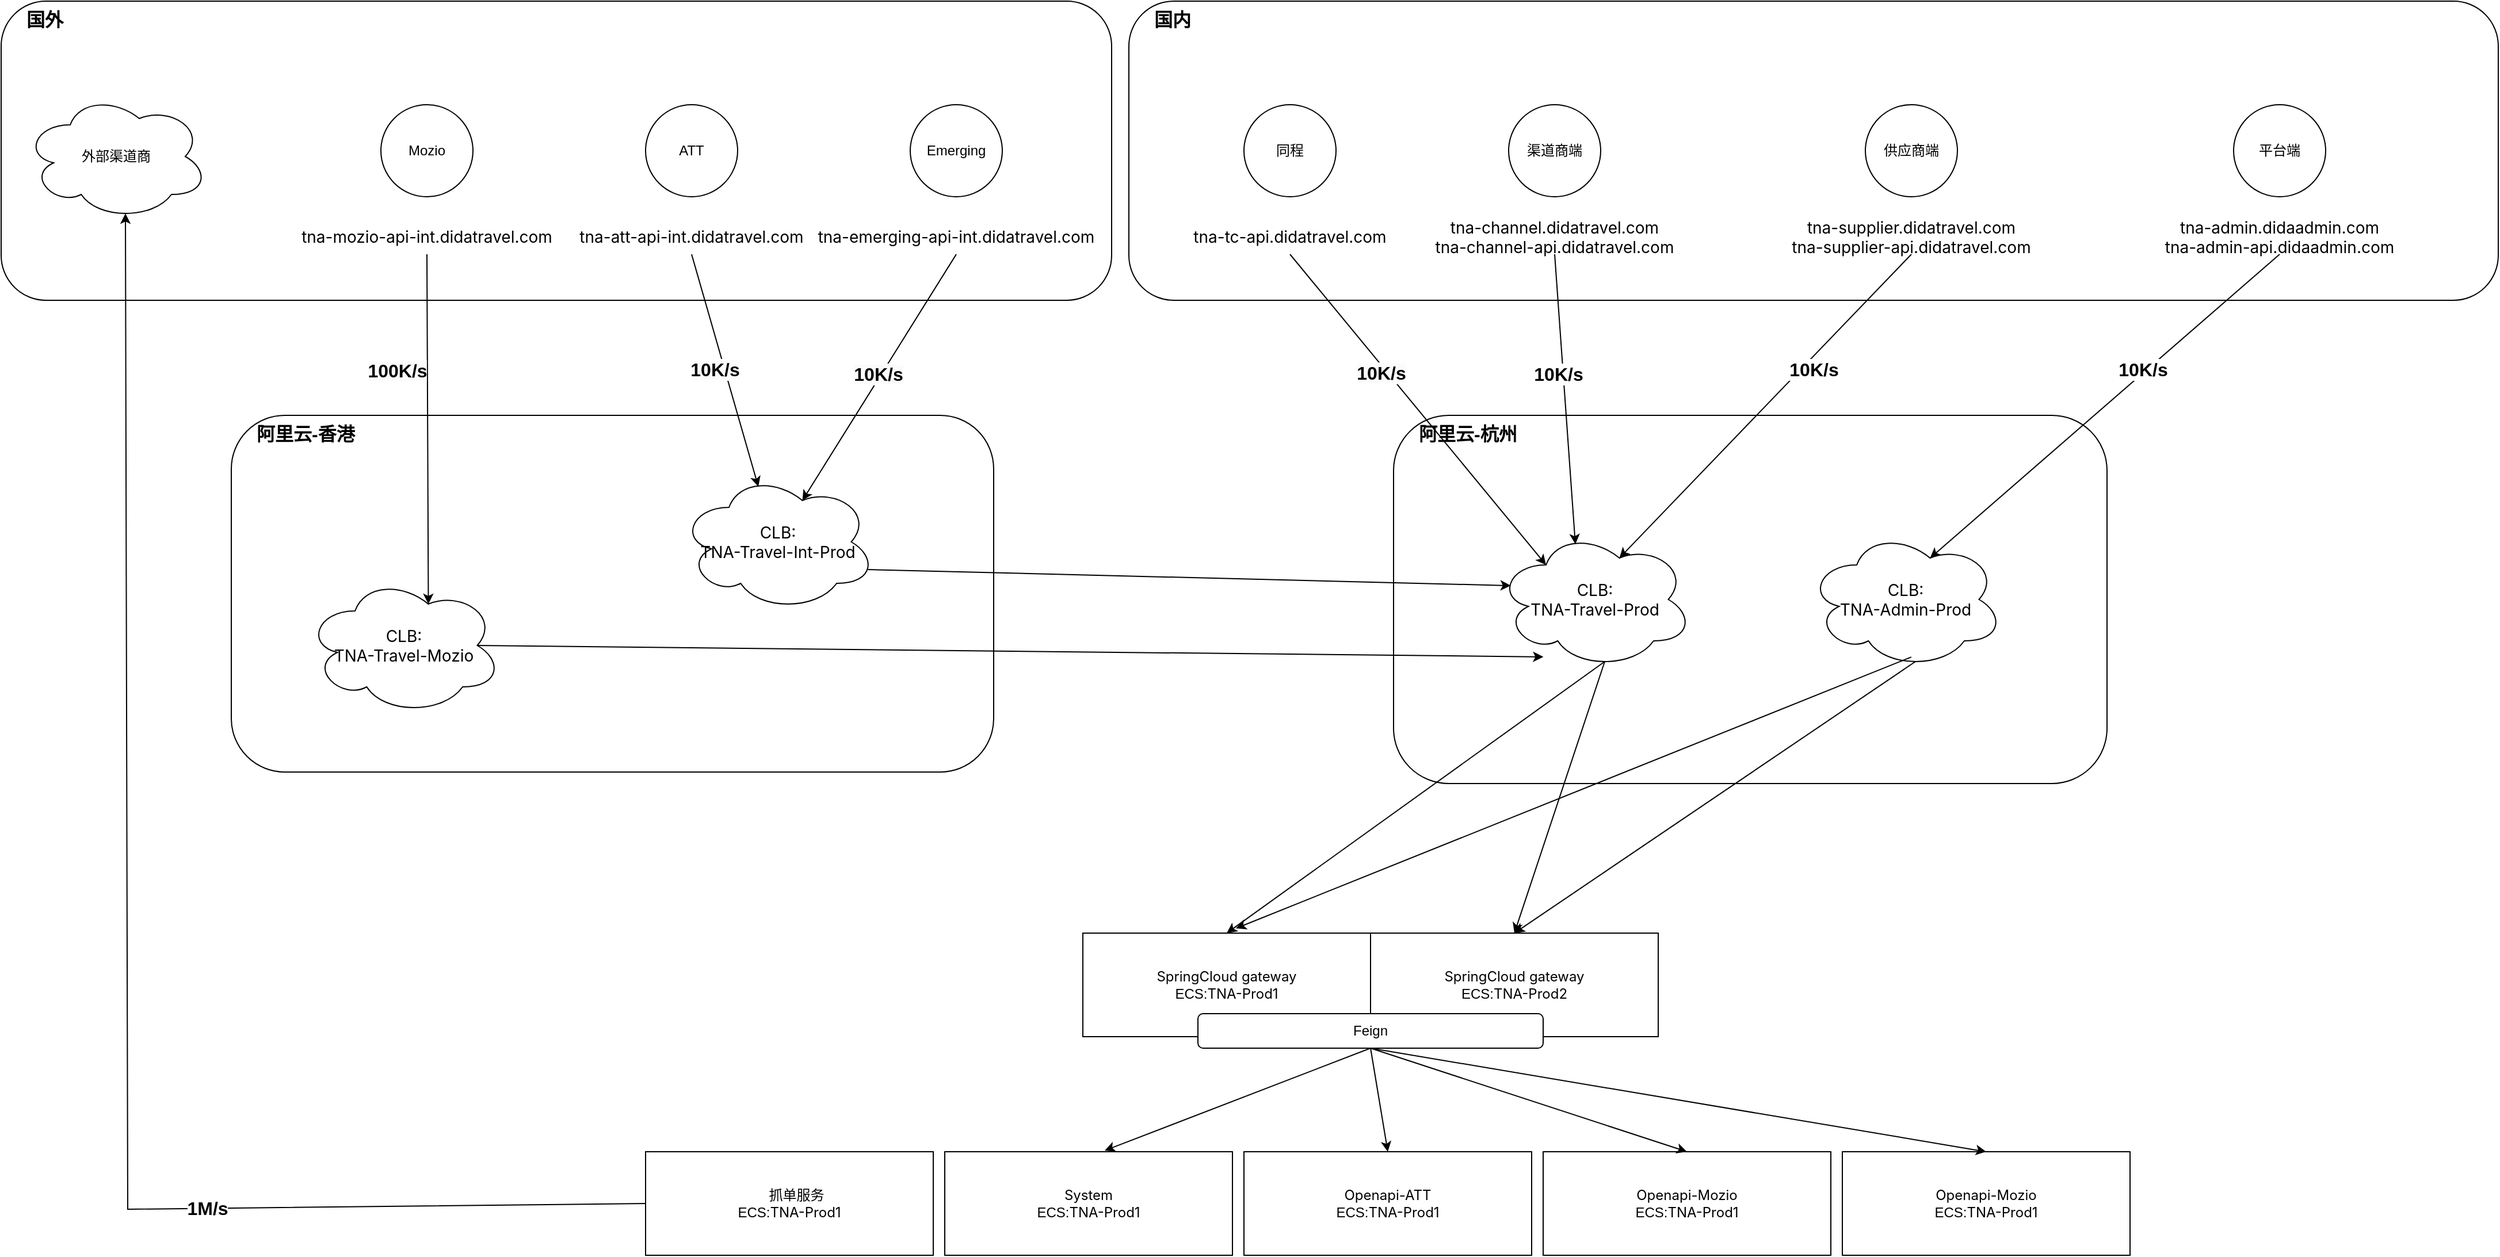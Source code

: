 <mxfile version="24.6.5" type="github">
  <diagram name="第 1 页" id="rxvdr3NrPpfpOXbg-tKn">
    <mxGraphModel dx="3267" dy="2470" grid="1" gridSize="10" guides="1" tooltips="1" connect="1" arrows="1" fold="1" page="1" pageScale="1" pageWidth="827" pageHeight="1169" math="0" shadow="0">
      <root>
        <mxCell id="0" />
        <mxCell id="1" parent="0" />
        <mxCell id="iEriNYR4oLIDM0LdQvEy-3" value="&lt;font style=&quot;font-size: 16px;&quot;&gt;&lt;b&gt;阿里云-杭州&lt;/b&gt;&lt;/font&gt;" style="rounded=1;whiteSpace=wrap;html=1;align=left;verticalAlign=top;spacingLeft=20;" parent="1" vertex="1">
          <mxGeometry x="590" y="310" width="620" height="320" as="geometry" />
        </mxCell>
        <mxCell id="iEriNYR4oLIDM0LdQvEy-2" value="&lt;font style=&quot;font-size: 16px;&quot;&gt;&lt;b&gt;阿里云-香港&lt;/b&gt;&lt;/font&gt;" style="rounded=1;whiteSpace=wrap;html=1;align=left;verticalAlign=top;spacingLeft=20;" parent="1" vertex="1">
          <mxGeometry x="-420" y="310" width="662.5" height="310" as="geometry" />
        </mxCell>
        <mxCell id="40FOMWwHZyk7qzxp3KXJ-44" value="&lt;font style=&quot;font-size: 16px;&quot;&gt;&lt;b&gt;国外&lt;/b&gt;&lt;/font&gt;" style="rounded=1;whiteSpace=wrap;html=1;align=left;verticalAlign=top;spacingLeft=20;" parent="1" vertex="1">
          <mxGeometry x="-620" y="-50" width="965" height="260" as="geometry" />
        </mxCell>
        <mxCell id="40FOMWwHZyk7qzxp3KXJ-43" value="&lt;font style=&quot;font-size: 16px;&quot;&gt;&lt;b&gt;国内&lt;/b&gt;&lt;/font&gt;" style="rounded=1;whiteSpace=wrap;html=1;align=left;verticalAlign=top;spacingLeft=20;" parent="1" vertex="1">
          <mxGeometry x="360" y="-50" width="1190" height="260" as="geometry" />
        </mxCell>
        <mxCell id="40FOMWwHZyk7qzxp3KXJ-3" value="Mozio" style="ellipse;whiteSpace=wrap;html=1;aspect=fixed;" parent="1" vertex="1">
          <mxGeometry x="-290" y="40" width="80" height="80" as="geometry" />
        </mxCell>
        <mxCell id="40FOMWwHZyk7qzxp3KXJ-4" value="ATT" style="ellipse;whiteSpace=wrap;html=1;aspect=fixed;" parent="1" vertex="1">
          <mxGeometry x="-60" y="40" width="80" height="80" as="geometry" />
        </mxCell>
        <mxCell id="40FOMWwHZyk7qzxp3KXJ-5" value="Emerging" style="ellipse;whiteSpace=wrap;html=1;aspect=fixed;" parent="1" vertex="1">
          <mxGeometry x="170" y="40" width="80" height="80" as="geometry" />
        </mxCell>
        <mxCell id="40FOMWwHZyk7qzxp3KXJ-6" value="同程" style="ellipse;whiteSpace=wrap;html=1;aspect=fixed;" parent="1" vertex="1">
          <mxGeometry x="460" y="40" width="80" height="80" as="geometry" />
        </mxCell>
        <mxCell id="40FOMWwHZyk7qzxp3KXJ-7" value="渠道商端" style="ellipse;whiteSpace=wrap;html=1;aspect=fixed;" parent="1" vertex="1">
          <mxGeometry x="690" y="40" width="80" height="80" as="geometry" />
        </mxCell>
        <mxCell id="40FOMWwHZyk7qzxp3KXJ-8" value="供应商端" style="ellipse;whiteSpace=wrap;html=1;aspect=fixed;" parent="1" vertex="1">
          <mxGeometry x="1000" y="40" width="80" height="80" as="geometry" />
        </mxCell>
        <mxCell id="40FOMWwHZyk7qzxp3KXJ-9" value="平台端" style="ellipse;whiteSpace=wrap;html=1;aspect=fixed;" parent="1" vertex="1">
          <mxGeometry x="1320" y="40" width="80" height="80" as="geometry" />
        </mxCell>
        <mxCell id="40FOMWwHZyk7qzxp3KXJ-12" value="&lt;div style=&quot;font-size: 14px;&quot;&gt;&lt;div data-zone-id=&quot;0&quot; data-line-index=&quot;0&quot; data-line=&quot;true&quot; style=&quot;white-space: pre;&quot;&gt;&lt;span style=&quot;font-family: MonospacedNumber, LarkHackSafariFont, LarkEmojiFont, LarkChineseQuote, -apple-system, BlinkMacSystemFont, &amp;quot;Helvetica Neue&amp;quot;, Tahoma, &amp;quot;PingFang SC&amp;quot;, &amp;quot;Microsoft Yahei&amp;quot;, Arial, &amp;quot;Hiragino Sans GB&amp;quot;, sans-serif, &amp;quot;Apple Color Emoji&amp;quot;, &amp;quot;Segoe UI Emoji&amp;quot;, &amp;quot;Segoe UI Symbol&amp;quot;, &amp;quot;Noto Color Emoji&amp;quot;;&quot;&gt;tna-channel.&lt;/span&gt;&lt;span style=&quot;font-family: MonospacedNumber, LarkHackSafariFont, LarkEmojiFont, LarkChineseQuote, -apple-system, BlinkMacSystemFont, &amp;quot;Helvetica Neue&amp;quot;, Tahoma, &amp;quot;PingFang SC&amp;quot;, &amp;quot;Microsoft Yahei&amp;quot;, Arial, &amp;quot;Hiragino Sans GB&amp;quot;, sans-serif, &amp;quot;Apple Color Emoji&amp;quot;, &amp;quot;Segoe UI Emoji&amp;quot;, &amp;quot;Segoe UI Symbol&amp;quot;, &amp;quot;Noto Color Emoji&amp;quot;;&quot;&gt;didatravel.com&lt;/span&gt;&lt;/div&gt;&lt;div data-zone-id=&quot;0&quot; data-line-index=&quot;0&quot; data-line=&quot;true&quot; style=&quot;white-space: pre;&quot;&gt;&lt;div&gt;&lt;div data-line=&quot;true&quot; data-line-index=&quot;0&quot; data-zone-id=&quot;0&quot;&gt;&lt;span style=&quot;font-family: MonospacedNumber, LarkHackSafariFont, LarkEmojiFont, LarkChineseQuote, -apple-system, BlinkMacSystemFont, &amp;quot;Helvetica Neue&amp;quot;, Tahoma, &amp;quot;PingFang SC&amp;quot;, &amp;quot;Microsoft Yahei&amp;quot;, Arial, &amp;quot;Hiragino Sans GB&amp;quot;, sans-serif, &amp;quot;Apple Color Emoji&amp;quot;, &amp;quot;Segoe UI Emoji&amp;quot;, &amp;quot;Segoe UI Symbol&amp;quot;, &amp;quot;Noto Color Emoji&amp;quot;;&quot;&gt;tna-channel-api&lt;/span&gt;&lt;span style=&quot;background-color: initial; font-family: MonospacedNumber, LarkHackSafariFont, LarkEmojiFont, LarkChineseQuote, -apple-system, BlinkMacSystemFont, &amp;quot;Helvetica Neue&amp;quot;, Tahoma, &amp;quot;PingFang SC&amp;quot;, &amp;quot;Microsoft Yahei&amp;quot;, Arial, &amp;quot;Hiragino Sans GB&amp;quot;, sans-serif, &amp;quot;Apple Color Emoji&amp;quot;, &amp;quot;Segoe UI Emoji&amp;quot;, &amp;quot;Segoe UI Symbol&amp;quot;, &amp;quot;Noto Color Emoji&amp;quot;;&quot;&gt;.&lt;/span&gt;&lt;span style=&quot;background-color: initial; font-family: MonospacedNumber, LarkHackSafariFont, LarkEmojiFont, LarkChineseQuote, -apple-system, BlinkMacSystemFont, &amp;quot;Helvetica Neue&amp;quot;, Tahoma, &amp;quot;PingFang SC&amp;quot;, &amp;quot;Microsoft Yahei&amp;quot;, Arial, &amp;quot;Hiragino Sans GB&amp;quot;, sans-serif, &amp;quot;Apple Color Emoji&amp;quot;, &amp;quot;Segoe UI Emoji&amp;quot;, &amp;quot;Segoe UI Symbol&amp;quot;, &amp;quot;Noto Color Emoji&amp;quot;;&quot;&gt;didatravel.com&lt;/span&gt;&lt;/div&gt;&lt;/div&gt;&lt;/div&gt;&lt;/div&gt;" style="text;html=1;align=center;verticalAlign=middle;whiteSpace=wrap;rounded=0;" parent="1" vertex="1">
          <mxGeometry x="625" y="140" width="210" height="30" as="geometry" />
        </mxCell>
        <mxCell id="40FOMWwHZyk7qzxp3KXJ-14" value="&lt;div style=&quot;font-size: 14px;&quot;&gt;&lt;div data-zone-id=&quot;0&quot; data-line-index=&quot;0&quot; data-line=&quot;true&quot; style=&quot;white-space: pre;&quot;&gt;&lt;span style=&quot;font-family: MonospacedNumber, LarkHackSafariFont, LarkEmojiFont, LarkChineseQuote, -apple-system, BlinkMacSystemFont, &amp;quot;Helvetica Neue&amp;quot;, Tahoma, &amp;quot;PingFang SC&amp;quot;, &amp;quot;Microsoft Yahei&amp;quot;, Arial, &amp;quot;Hiragino Sans GB&amp;quot;, sans-serif, &amp;quot;Apple Color Emoji&amp;quot;, &amp;quot;Segoe UI Emoji&amp;quot;, &amp;quot;Segoe UI Symbol&amp;quot;, &amp;quot;Noto Color Emoji&amp;quot;; background-color: initial;&quot;&gt;tna-supplier&lt;/span&gt;&lt;span style=&quot;font-family: MonospacedNumber, LarkHackSafariFont, LarkEmojiFont, LarkChineseQuote, -apple-system, BlinkMacSystemFont, &amp;quot;Helvetica Neue&amp;quot;, Tahoma, &amp;quot;PingFang SC&amp;quot;, &amp;quot;Microsoft Yahei&amp;quot;, Arial, &amp;quot;Hiragino Sans GB&amp;quot;, sans-serif, &amp;quot;Apple Color Emoji&amp;quot;, &amp;quot;Segoe UI Emoji&amp;quot;, &amp;quot;Segoe UI Symbol&amp;quot;, &amp;quot;Noto Color Emoji&amp;quot;;&quot;&gt;.&lt;/span&gt;&lt;span style=&quot;font-family: MonospacedNumber, LarkHackSafariFont, LarkEmojiFont, LarkChineseQuote, -apple-system, BlinkMacSystemFont, &amp;quot;Helvetica Neue&amp;quot;, Tahoma, &amp;quot;PingFang SC&amp;quot;, &amp;quot;Microsoft Yahei&amp;quot;, Arial, &amp;quot;Hiragino Sans GB&amp;quot;, sans-serif, &amp;quot;Apple Color Emoji&amp;quot;, &amp;quot;Segoe UI Emoji&amp;quot;, &amp;quot;Segoe UI Symbol&amp;quot;, &amp;quot;Noto Color Emoji&amp;quot;;&quot;&gt;didatravel.com&lt;/span&gt;&lt;/div&gt;&lt;div data-zone-id=&quot;0&quot; data-line-index=&quot;0&quot; data-line=&quot;true&quot; style=&quot;white-space: pre;&quot;&gt;&lt;div data-line=&quot;true&quot; data-line-index=&quot;0&quot; data-zone-id=&quot;0&quot;&gt;&lt;span style=&quot;font-family: MonospacedNumber, LarkHackSafariFont, LarkEmojiFont, LarkChineseQuote, -apple-system, BlinkMacSystemFont, &amp;quot;Helvetica Neue&amp;quot;, Tahoma, &amp;quot;PingFang SC&amp;quot;, &amp;quot;Microsoft Yahei&amp;quot;, Arial, &amp;quot;Hiragino Sans GB&amp;quot;, sans-serif, &amp;quot;Apple Color Emoji&amp;quot;, &amp;quot;Segoe UI Emoji&amp;quot;, &amp;quot;Segoe UI Symbol&amp;quot;, &amp;quot;Noto Color Emoji&amp;quot;; background-color: initial;&quot;&gt;tna-supplier&lt;/span&gt;&lt;span style=&quot;font-family: MonospacedNumber, LarkHackSafariFont, LarkEmojiFont, LarkChineseQuote, -apple-system, BlinkMacSystemFont, &amp;quot;Helvetica Neue&amp;quot;, Tahoma, &amp;quot;PingFang SC&amp;quot;, &amp;quot;Microsoft Yahei&amp;quot;, Arial, &amp;quot;Hiragino Sans GB&amp;quot;, sans-serif, &amp;quot;Apple Color Emoji&amp;quot;, &amp;quot;Segoe UI Emoji&amp;quot;, &amp;quot;Segoe UI Symbol&amp;quot;, &amp;quot;Noto Color Emoji&amp;quot;;&quot;&gt;-api&lt;/span&gt;&lt;span style=&quot;background-color: initial; font-family: MonospacedNumber, LarkHackSafariFont, LarkEmojiFont, LarkChineseQuote, -apple-system, BlinkMacSystemFont, &amp;quot;Helvetica Neue&amp;quot;, Tahoma, &amp;quot;PingFang SC&amp;quot;, &amp;quot;Microsoft Yahei&amp;quot;, Arial, &amp;quot;Hiragino Sans GB&amp;quot;, sans-serif, &amp;quot;Apple Color Emoji&amp;quot;, &amp;quot;Segoe UI Emoji&amp;quot;, &amp;quot;Segoe UI Symbol&amp;quot;, &amp;quot;Noto Color Emoji&amp;quot;;&quot;&gt;.&lt;/span&gt;&lt;span style=&quot;background-color: initial; font-family: MonospacedNumber, LarkHackSafariFont, LarkEmojiFont, LarkChineseQuote, -apple-system, BlinkMacSystemFont, &amp;quot;Helvetica Neue&amp;quot;, Tahoma, &amp;quot;PingFang SC&amp;quot;, &amp;quot;Microsoft Yahei&amp;quot;, Arial, &amp;quot;Hiragino Sans GB&amp;quot;, sans-serif, &amp;quot;Apple Color Emoji&amp;quot;, &amp;quot;Segoe UI Emoji&amp;quot;, &amp;quot;Segoe UI Symbol&amp;quot;, &amp;quot;Noto Color Emoji&amp;quot;;&quot;&gt;didatravel.com&lt;/span&gt;&lt;/div&gt;&lt;/div&gt;&lt;/div&gt;" style="text;html=1;align=center;verticalAlign=middle;whiteSpace=wrap;rounded=0;" parent="1" vertex="1">
          <mxGeometry x="935" y="140" width="210" height="30" as="geometry" />
        </mxCell>
        <mxCell id="40FOMWwHZyk7qzxp3KXJ-15" value="&lt;div style=&quot;font-size: 14px;&quot;&gt;&lt;div style=&quot;white-space: pre;&quot; data-line=&quot;true&quot; data-line-index=&quot;0&quot; data-zone-id=&quot;0&quot;&gt;&lt;span style=&quot;font-family: MonospacedNumber, LarkHackSafariFont, LarkEmojiFont, LarkChineseQuote, -apple-system, BlinkMacSystemFont, &amp;quot;Helvetica Neue&amp;quot;, Tahoma, &amp;quot;PingFang SC&amp;quot;, &amp;quot;Microsoft Yahei&amp;quot;, Arial, &amp;quot;Hiragino Sans GB&amp;quot;, sans-serif, &amp;quot;Apple Color Emoji&amp;quot;, &amp;quot;Segoe UI Emoji&amp;quot;, &amp;quot;Segoe UI Symbol&amp;quot;, &amp;quot;Noto Color Emoji&amp;quot;; background-color: initial;&quot;&gt;tna-admin&lt;/span&gt;&lt;span style=&quot;font-family: MonospacedNumber, LarkHackSafariFont, LarkEmojiFont, LarkChineseQuote, -apple-system, BlinkMacSystemFont, &amp;quot;Helvetica Neue&amp;quot;, Tahoma, &amp;quot;PingFang SC&amp;quot;, &amp;quot;Microsoft Yahei&amp;quot;, Arial, &amp;quot;Hiragino Sans GB&amp;quot;, sans-serif, &amp;quot;Apple Color Emoji&amp;quot;, &amp;quot;Segoe UI Emoji&amp;quot;, &amp;quot;Segoe UI Symbol&amp;quot;, &amp;quot;Noto Color Emoji&amp;quot;;&quot;&gt;.&lt;/span&gt;&lt;span style=&quot;font-family: MonospacedNumber, LarkHackSafariFont, LarkEmojiFont, LarkChineseQuote, -apple-system, BlinkMacSystemFont, &amp;quot;Helvetica Neue&amp;quot;, Tahoma, &amp;quot;PingFang SC&amp;quot;, &amp;quot;Microsoft Yahei&amp;quot;, Arial, &amp;quot;Hiragino Sans GB&amp;quot;, sans-serif, &amp;quot;Apple Color Emoji&amp;quot;, &amp;quot;Segoe UI Emoji&amp;quot;, &amp;quot;Segoe UI Symbol&amp;quot;, &amp;quot;Noto Color Emoji&amp;quot;;&quot;&gt;didaadmin.com&lt;/span&gt;&lt;/div&gt;&lt;div style=&quot;white-space: pre;&quot; data-line=&quot;true&quot; data-line-index=&quot;0&quot; data-zone-id=&quot;0&quot;&gt;&lt;div data-line=&quot;true&quot; data-line-index=&quot;0&quot; data-zone-id=&quot;0&quot;&gt;&lt;span style=&quot;font-family: MonospacedNumber, LarkHackSafariFont, LarkEmojiFont, LarkChineseQuote, -apple-system, BlinkMacSystemFont, &amp;quot;Helvetica Neue&amp;quot;, Tahoma, &amp;quot;PingFang SC&amp;quot;, &amp;quot;Microsoft Yahei&amp;quot;, Arial, &amp;quot;Hiragino Sans GB&amp;quot;, sans-serif, &amp;quot;Apple Color Emoji&amp;quot;, &amp;quot;Segoe UI Emoji&amp;quot;, &amp;quot;Segoe UI Symbol&amp;quot;, &amp;quot;Noto Color Emoji&amp;quot;; background-color: initial;&quot;&gt;tna-admin-api&lt;/span&gt;&lt;span style=&quot;font-family: MonospacedNumber, LarkHackSafariFont, LarkEmojiFont, LarkChineseQuote, -apple-system, BlinkMacSystemFont, &amp;quot;Helvetica Neue&amp;quot;, Tahoma, &amp;quot;PingFang SC&amp;quot;, &amp;quot;Microsoft Yahei&amp;quot;, Arial, &amp;quot;Hiragino Sans GB&amp;quot;, sans-serif, &amp;quot;Apple Color Emoji&amp;quot;, &amp;quot;Segoe UI Emoji&amp;quot;, &amp;quot;Segoe UI Symbol&amp;quot;, &amp;quot;Noto Color Emoji&amp;quot;;&quot;&gt;.&lt;/span&gt;&lt;span style=&quot;font-family: MonospacedNumber, LarkHackSafariFont, LarkEmojiFont, LarkChineseQuote, -apple-system, BlinkMacSystemFont, &amp;quot;Helvetica Neue&amp;quot;, Tahoma, &amp;quot;PingFang SC&amp;quot;, &amp;quot;Microsoft Yahei&amp;quot;, Arial, &amp;quot;Hiragino Sans GB&amp;quot;, sans-serif, &amp;quot;Apple Color Emoji&amp;quot;, &amp;quot;Segoe UI Emoji&amp;quot;, &amp;quot;Segoe UI Symbol&amp;quot;, &amp;quot;Noto Color Emoji&amp;quot;;&quot;&gt;didaadmin.com&lt;/span&gt;&lt;/div&gt;&lt;/div&gt;&lt;/div&gt;" style="text;html=1;align=center;verticalAlign=middle;whiteSpace=wrap;rounded=0;" parent="1" vertex="1">
          <mxGeometry x="1255" y="140" width="210" height="30" as="geometry" />
        </mxCell>
        <mxCell id="40FOMWwHZyk7qzxp3KXJ-16" value="&lt;div style=&quot;font-size: 14px;&quot;&gt;&lt;div data-zone-id=&quot;0&quot; data-line-index=&quot;0&quot; data-line=&quot;true&quot; style=&quot;white-space: pre;&quot;&gt;&lt;span style=&quot;font-family: MonospacedNumber, LarkHackSafariFont, LarkEmojiFont, LarkChineseQuote, -apple-system, BlinkMacSystemFont, &amp;quot;Helvetica Neue&amp;quot;, Tahoma, &amp;quot;PingFang SC&amp;quot;, &amp;quot;Microsoft Yahei&amp;quot;, Arial, &amp;quot;Hiragino Sans GB&amp;quot;, sans-serif, &amp;quot;Apple Color Emoji&amp;quot;, &amp;quot;Segoe UI Emoji&amp;quot;, &amp;quot;Segoe UI Symbol&amp;quot;, &amp;quot;Noto Color Emoji&amp;quot;; background-color: initial;&quot;&gt;tna-tc-api&lt;/span&gt;&lt;span style=&quot;background-color: initial; font-family: MonospacedNumber, LarkHackSafariFont, LarkEmojiFont, LarkChineseQuote, -apple-system, BlinkMacSystemFont, &amp;quot;Helvetica Neue&amp;quot;, Tahoma, &amp;quot;PingFang SC&amp;quot;, &amp;quot;Microsoft Yahei&amp;quot;, Arial, &amp;quot;Hiragino Sans GB&amp;quot;, sans-serif, &amp;quot;Apple Color Emoji&amp;quot;, &amp;quot;Segoe UI Emoji&amp;quot;, &amp;quot;Segoe UI Symbol&amp;quot;, &amp;quot;Noto Color Emoji&amp;quot;;&quot;&gt;.&lt;/span&gt;&lt;span style=&quot;background-color: initial; font-family: MonospacedNumber, LarkHackSafariFont, LarkEmojiFont, LarkChineseQuote, -apple-system, BlinkMacSystemFont, &amp;quot;Helvetica Neue&amp;quot;, Tahoma, &amp;quot;PingFang SC&amp;quot;, &amp;quot;Microsoft Yahei&amp;quot;, Arial, &amp;quot;Hiragino Sans GB&amp;quot;, sans-serif, &amp;quot;Apple Color Emoji&amp;quot;, &amp;quot;Segoe UI Emoji&amp;quot;, &amp;quot;Segoe UI Symbol&amp;quot;, &amp;quot;Noto Color Emoji&amp;quot;;&quot;&gt;didatravel.com&lt;/span&gt;&lt;br&gt;&lt;/div&gt;&lt;/div&gt;" style="text;html=1;align=center;verticalAlign=middle;whiteSpace=wrap;rounded=0;" parent="1" vertex="1">
          <mxGeometry x="395" y="140" width="210" height="30" as="geometry" />
        </mxCell>
        <mxCell id="40FOMWwHZyk7qzxp3KXJ-17" value="&lt;div style=&quot;font-size: 14px;&quot;&gt;&lt;div data-zone-id=&quot;0&quot; data-line-index=&quot;0&quot; data-line=&quot;true&quot; style=&quot;white-space: pre;&quot;&gt;&lt;span style=&quot;font-family: MonospacedNumber, LarkHackSafariFont, LarkEmojiFont, LarkChineseQuote, -apple-system, BlinkMacSystemFont, &amp;quot;Helvetica Neue&amp;quot;, Tahoma, &amp;quot;PingFang SC&amp;quot;, &amp;quot;Microsoft Yahei&amp;quot;, Arial, &amp;quot;Hiragino Sans GB&amp;quot;, sans-serif, &amp;quot;Apple Color Emoji&amp;quot;, &amp;quot;Segoe UI Emoji&amp;quot;, &amp;quot;Segoe UI Symbol&amp;quot;, &amp;quot;Noto Color Emoji&amp;quot;; background-color: initial;&quot;&gt;tna-emerging-api-int&lt;/span&gt;&lt;span style=&quot;background-color: initial; font-family: MonospacedNumber, LarkHackSafariFont, LarkEmojiFont, LarkChineseQuote, -apple-system, BlinkMacSystemFont, &amp;quot;Helvetica Neue&amp;quot;, Tahoma, &amp;quot;PingFang SC&amp;quot;, &amp;quot;Microsoft Yahei&amp;quot;, Arial, &amp;quot;Hiragino Sans GB&amp;quot;, sans-serif, &amp;quot;Apple Color Emoji&amp;quot;, &amp;quot;Segoe UI Emoji&amp;quot;, &amp;quot;Segoe UI Symbol&amp;quot;, &amp;quot;Noto Color Emoji&amp;quot;;&quot;&gt;.&lt;/span&gt;&lt;span style=&quot;background-color: initial; font-family: MonospacedNumber, LarkHackSafariFont, LarkEmojiFont, LarkChineseQuote, -apple-system, BlinkMacSystemFont, &amp;quot;Helvetica Neue&amp;quot;, Tahoma, &amp;quot;PingFang SC&amp;quot;, &amp;quot;Microsoft Yahei&amp;quot;, Arial, &amp;quot;Hiragino Sans GB&amp;quot;, sans-serif, &amp;quot;Apple Color Emoji&amp;quot;, &amp;quot;Segoe UI Emoji&amp;quot;, &amp;quot;Segoe UI Symbol&amp;quot;, &amp;quot;Noto Color Emoji&amp;quot;;&quot;&gt;didatravel.com&lt;/span&gt;&lt;br&gt;&lt;/div&gt;&lt;/div&gt;" style="text;html=1;align=center;verticalAlign=middle;whiteSpace=wrap;rounded=0;" parent="1" vertex="1">
          <mxGeometry x="105" y="140" width="210" height="30" as="geometry" />
        </mxCell>
        <mxCell id="40FOMWwHZyk7qzxp3KXJ-18" value="&lt;div style=&quot;font-size: 14px;&quot;&gt;&lt;div data-zone-id=&quot;0&quot; data-line-index=&quot;0&quot; data-line=&quot;true&quot; style=&quot;white-space: pre;&quot;&gt;&lt;span style=&quot;font-family: MonospacedNumber, LarkHackSafariFont, LarkEmojiFont, LarkChineseQuote, -apple-system, BlinkMacSystemFont, &amp;quot;Helvetica Neue&amp;quot;, Tahoma, &amp;quot;PingFang SC&amp;quot;, &amp;quot;Microsoft Yahei&amp;quot;, Arial, &amp;quot;Hiragino Sans GB&amp;quot;, sans-serif, &amp;quot;Apple Color Emoji&amp;quot;, &amp;quot;Segoe UI Emoji&amp;quot;, &amp;quot;Segoe UI Symbol&amp;quot;, &amp;quot;Noto Color Emoji&amp;quot;; background-color: initial;&quot;&gt;tna-att-api-int&lt;/span&gt;&lt;span style=&quot;background-color: initial; font-family: MonospacedNumber, LarkHackSafariFont, LarkEmojiFont, LarkChineseQuote, -apple-system, BlinkMacSystemFont, &amp;quot;Helvetica Neue&amp;quot;, Tahoma, &amp;quot;PingFang SC&amp;quot;, &amp;quot;Microsoft Yahei&amp;quot;, Arial, &amp;quot;Hiragino Sans GB&amp;quot;, sans-serif, &amp;quot;Apple Color Emoji&amp;quot;, &amp;quot;Segoe UI Emoji&amp;quot;, &amp;quot;Segoe UI Symbol&amp;quot;, &amp;quot;Noto Color Emoji&amp;quot;;&quot;&gt;.&lt;/span&gt;&lt;span style=&quot;background-color: initial; font-family: MonospacedNumber, LarkHackSafariFont, LarkEmojiFont, LarkChineseQuote, -apple-system, BlinkMacSystemFont, &amp;quot;Helvetica Neue&amp;quot;, Tahoma, &amp;quot;PingFang SC&amp;quot;, &amp;quot;Microsoft Yahei&amp;quot;, Arial, &amp;quot;Hiragino Sans GB&amp;quot;, sans-serif, &amp;quot;Apple Color Emoji&amp;quot;, &amp;quot;Segoe UI Emoji&amp;quot;, &amp;quot;Segoe UI Symbol&amp;quot;, &amp;quot;Noto Color Emoji&amp;quot;;&quot;&gt;didatravel.com&lt;/span&gt;&lt;br&gt;&lt;/div&gt;&lt;/div&gt;" style="text;html=1;align=center;verticalAlign=middle;whiteSpace=wrap;rounded=0;" parent="1" vertex="1">
          <mxGeometry x="-125" y="140" width="210" height="30" as="geometry" />
        </mxCell>
        <mxCell id="40FOMWwHZyk7qzxp3KXJ-19" value="&lt;div style=&quot;font-size: 14px;&quot;&gt;&lt;div data-zone-id=&quot;0&quot; data-line-index=&quot;0&quot; data-line=&quot;true&quot; style=&quot;white-space: pre;&quot;&gt;&lt;span style=&quot;font-family: MonospacedNumber, LarkHackSafariFont, LarkEmojiFont, LarkChineseQuote, -apple-system, BlinkMacSystemFont, &amp;quot;Helvetica Neue&amp;quot;, Tahoma, &amp;quot;PingFang SC&amp;quot;, &amp;quot;Microsoft Yahei&amp;quot;, Arial, &amp;quot;Hiragino Sans GB&amp;quot;, sans-serif, &amp;quot;Apple Color Emoji&amp;quot;, &amp;quot;Segoe UI Emoji&amp;quot;, &amp;quot;Segoe UI Symbol&amp;quot;, &amp;quot;Noto Color Emoji&amp;quot;; background-color: initial;&quot;&gt;tna-mozio-api-int&lt;/span&gt;&lt;span style=&quot;background-color: initial; font-family: MonospacedNumber, LarkHackSafariFont, LarkEmojiFont, LarkChineseQuote, -apple-system, BlinkMacSystemFont, &amp;quot;Helvetica Neue&amp;quot;, Tahoma, &amp;quot;PingFang SC&amp;quot;, &amp;quot;Microsoft Yahei&amp;quot;, Arial, &amp;quot;Hiragino Sans GB&amp;quot;, sans-serif, &amp;quot;Apple Color Emoji&amp;quot;, &amp;quot;Segoe UI Emoji&amp;quot;, &amp;quot;Segoe UI Symbol&amp;quot;, &amp;quot;Noto Color Emoji&amp;quot;;&quot;&gt;.&lt;/span&gt;&lt;span style=&quot;background-color: initial; font-family: MonospacedNumber, LarkHackSafariFont, LarkEmojiFont, LarkChineseQuote, -apple-system, BlinkMacSystemFont, &amp;quot;Helvetica Neue&amp;quot;, Tahoma, &amp;quot;PingFang SC&amp;quot;, &amp;quot;Microsoft Yahei&amp;quot;, Arial, &amp;quot;Hiragino Sans GB&amp;quot;, sans-serif, &amp;quot;Apple Color Emoji&amp;quot;, &amp;quot;Segoe UI Emoji&amp;quot;, &amp;quot;Segoe UI Symbol&amp;quot;, &amp;quot;Noto Color Emoji&amp;quot;;&quot;&gt;didatravel.com&lt;/span&gt;&lt;br&gt;&lt;/div&gt;&lt;/div&gt;" style="text;html=1;align=center;verticalAlign=middle;whiteSpace=wrap;rounded=0;" parent="1" vertex="1">
          <mxGeometry x="-355" y="140" width="210" height="30" as="geometry" />
        </mxCell>
        <mxCell id="40FOMWwHZyk7qzxp3KXJ-21" value="&lt;div style=&quot;font-size: 14px;&quot;&gt;&lt;div style=&quot;white-space: pre;&quot; data-line=&quot;true&quot; data-line-index=&quot;0&quot; data-zone-id=&quot;0&quot;&gt;&lt;span style=&quot;font-family: MonospacedNumber, LarkHackSafariFont, LarkEmojiFont, LarkChineseQuote, -apple-system, BlinkMacSystemFont, &amp;quot;Helvetica Neue&amp;quot;, Tahoma, &amp;quot;PingFang SC&amp;quot;, &amp;quot;Microsoft Yahei&amp;quot;, Arial, &amp;quot;Hiragino Sans GB&amp;quot;, sans-serif, &amp;quot;Apple Color Emoji&amp;quot;, &amp;quot;Segoe UI Emoji&amp;quot;, &amp;quot;Segoe UI Symbol&amp;quot;, &amp;quot;Noto Color Emoji&amp;quot;;&quot;&gt;CLB:&lt;/span&gt;&lt;/div&gt;&lt;div style=&quot;white-space: pre;&quot; data-line=&quot;true&quot; data-line-index=&quot;0&quot; data-zone-id=&quot;0&quot;&gt;&lt;span style=&quot;font-family: MonospacedNumber, LarkHackSafariFont, LarkEmojiFont, LarkChineseQuote, -apple-system, BlinkMacSystemFont, &amp;quot;Helvetica Neue&amp;quot;, Tahoma, &amp;quot;PingFang SC&amp;quot;, &amp;quot;Microsoft Yahei&amp;quot;, Arial, &amp;quot;Hiragino Sans GB&amp;quot;, sans-serif, &amp;quot;Apple Color Emoji&amp;quot;, &amp;quot;Segoe UI Emoji&amp;quot;, &amp;quot;Segoe UI Symbol&amp;quot;, &amp;quot;Noto Color Emoji&amp;quot;;&quot;&gt;TNA-Admin-Prod&lt;/span&gt;&lt;/div&gt;&lt;/div&gt;" style="ellipse;shape=cloud;whiteSpace=wrap;html=1;" parent="1" vertex="1">
          <mxGeometry x="950" y="410" width="170" height="120" as="geometry" />
        </mxCell>
        <mxCell id="40FOMWwHZyk7qzxp3KXJ-23" value="&lt;div style=&quot;font-size: 14px;&quot;&gt;&lt;div style=&quot;white-space: pre;&quot; data-line=&quot;true&quot; data-line-index=&quot;0&quot; data-zone-id=&quot;0&quot;&gt;&lt;div&gt;&lt;div data-line=&quot;true&quot; data-line-index=&quot;0&quot; data-zone-id=&quot;0&quot;&gt;&lt;span style=&quot;font-family: MonospacedNumber, LarkHackSafariFont, LarkEmojiFont, LarkChineseQuote, -apple-system, BlinkMacSystemFont, &amp;quot;Helvetica Neue&amp;quot;, Tahoma, &amp;quot;PingFang SC&amp;quot;, &amp;quot;Microsoft Yahei&amp;quot;, Arial, &amp;quot;Hiragino Sans GB&amp;quot;, sans-serif, &amp;quot;Apple Color Emoji&amp;quot;, &amp;quot;Segoe UI Emoji&amp;quot;, &amp;quot;Segoe UI Symbol&amp;quot;, &amp;quot;Noto Color Emoji&amp;quot;;&quot;&gt;CLB:&lt;/span&gt;&lt;/div&gt;&lt;div data-line=&quot;true&quot; data-line-index=&quot;0&quot; data-zone-id=&quot;0&quot;&gt;&lt;span style=&quot;font-family: MonospacedNumber, LarkHackSafariFont, LarkEmojiFont, LarkChineseQuote, -apple-system, BlinkMacSystemFont, &amp;quot;Helvetica Neue&amp;quot;, Tahoma, &amp;quot;PingFang SC&amp;quot;, &amp;quot;Microsoft Yahei&amp;quot;, Arial, &amp;quot;Hiragino Sans GB&amp;quot;, sans-serif, &amp;quot;Apple Color Emoji&amp;quot;, &amp;quot;Segoe UI Emoji&amp;quot;, &amp;quot;Segoe UI Symbol&amp;quot;, &amp;quot;Noto Color Emoji&amp;quot;;&quot;&gt;TNA-Travel-Prod&lt;/span&gt;&lt;/div&gt;&lt;/div&gt;&lt;/div&gt;&lt;/div&gt;" style="ellipse;shape=cloud;whiteSpace=wrap;html=1;" parent="1" vertex="1">
          <mxGeometry x="680" y="410" width="170" height="120" as="geometry" />
        </mxCell>
        <mxCell id="40FOMWwHZyk7qzxp3KXJ-24" value="&lt;div style=&quot;font-size: 14px;&quot;&gt;&lt;div style=&quot;white-space: pre;&quot; data-line=&quot;true&quot; data-line-index=&quot;0&quot; data-zone-id=&quot;0&quot;&gt;&lt;div data-line=&quot;true&quot; data-line-index=&quot;0&quot; data-zone-id=&quot;0&quot;&gt;&lt;div&gt;&lt;div data-line=&quot;true&quot; data-line-index=&quot;0&quot; data-zone-id=&quot;0&quot;&gt;&lt;span style=&quot;font-family: MonospacedNumber, LarkHackSafariFont, LarkEmojiFont, LarkChineseQuote, -apple-system, BlinkMacSystemFont, &amp;quot;Helvetica Neue&amp;quot;, Tahoma, &amp;quot;PingFang SC&amp;quot;, &amp;quot;Microsoft Yahei&amp;quot;, Arial, &amp;quot;Hiragino Sans GB&amp;quot;, sans-serif, &amp;quot;Apple Color Emoji&amp;quot;, &amp;quot;Segoe UI Emoji&amp;quot;, &amp;quot;Segoe UI Symbol&amp;quot;, &amp;quot;Noto Color Emoji&amp;quot;;&quot;&gt;CLB:&lt;/span&gt;&lt;/div&gt;&lt;div data-line=&quot;true&quot; data-line-index=&quot;0&quot; data-zone-id=&quot;0&quot;&gt;&lt;span style=&quot;font-family: MonospacedNumber, LarkHackSafariFont, LarkEmojiFont, LarkChineseQuote, -apple-system, BlinkMacSystemFont, &amp;quot;Helvetica Neue&amp;quot;, Tahoma, &amp;quot;PingFang SC&amp;quot;, &amp;quot;Microsoft Yahei&amp;quot;, Arial, &amp;quot;Hiragino Sans GB&amp;quot;, sans-serif, &amp;quot;Apple Color Emoji&amp;quot;, &amp;quot;Segoe UI Emoji&amp;quot;, &amp;quot;Segoe UI Symbol&amp;quot;, &amp;quot;Noto Color Emoji&amp;quot;;&quot;&gt;TNA-Travel-Int-Prod&lt;/span&gt;&lt;/div&gt;&lt;/div&gt;&lt;/div&gt;&lt;/div&gt;&lt;/div&gt;" style="ellipse;shape=cloud;whiteSpace=wrap;html=1;" parent="1" vertex="1">
          <mxGeometry x="-30" y="360" width="170" height="120" as="geometry" />
        </mxCell>
        <mxCell id="40FOMWwHZyk7qzxp3KXJ-26" value="" style="endArrow=classic;html=1;rounded=0;exitX=0.5;exitY=1;exitDx=0;exitDy=0;entryX=0.625;entryY=0.2;entryDx=0;entryDy=0;entryPerimeter=0;" parent="1" source="40FOMWwHZyk7qzxp3KXJ-15" target="40FOMWwHZyk7qzxp3KXJ-21" edge="1">
          <mxGeometry width="50" height="50" relative="1" as="geometry">
            <mxPoint x="860" y="360" as="sourcePoint" />
            <mxPoint x="910" y="310" as="targetPoint" />
          </mxGeometry>
        </mxCell>
        <mxCell id="40FOMWwHZyk7qzxp3KXJ-28" value="" style="endArrow=classic;html=1;rounded=0;exitX=0.5;exitY=1;exitDx=0;exitDy=0;entryX=0.625;entryY=0.2;entryDx=0;entryDy=0;entryPerimeter=0;" parent="1" source="40FOMWwHZyk7qzxp3KXJ-14" target="40FOMWwHZyk7qzxp3KXJ-23" edge="1">
          <mxGeometry width="50" height="50" relative="1" as="geometry">
            <mxPoint x="630" y="400" as="sourcePoint" />
            <mxPoint x="680" y="350" as="targetPoint" />
          </mxGeometry>
        </mxCell>
        <mxCell id="40FOMWwHZyk7qzxp3KXJ-29" value="" style="endArrow=classic;html=1;rounded=0;exitX=0.5;exitY=1;exitDx=0;exitDy=0;entryX=0.4;entryY=0.1;entryDx=0;entryDy=0;entryPerimeter=0;" parent="1" source="40FOMWwHZyk7qzxp3KXJ-12" target="40FOMWwHZyk7qzxp3KXJ-23" edge="1">
          <mxGeometry width="50" height="50" relative="1" as="geometry">
            <mxPoint x="560" y="420" as="sourcePoint" />
            <mxPoint x="610" y="370" as="targetPoint" />
          </mxGeometry>
        </mxCell>
        <mxCell id="iEriNYR4oLIDM0LdQvEy-11" value="10K/s" style="edgeLabel;html=1;align=center;verticalAlign=middle;resizable=0;points=[];fontSize=16;fontStyle=1" parent="40FOMWwHZyk7qzxp3KXJ-29" vertex="1" connectable="0">
          <mxGeometry x="-0.218" y="-4" relative="1" as="geometry">
            <mxPoint y="5" as="offset" />
          </mxGeometry>
        </mxCell>
        <mxCell id="40FOMWwHZyk7qzxp3KXJ-30" value="" style="endArrow=classic;html=1;rounded=0;exitX=0.5;exitY=1;exitDx=0;exitDy=0;entryX=0.25;entryY=0.25;entryDx=0;entryDy=0;entryPerimeter=0;" parent="1" source="40FOMWwHZyk7qzxp3KXJ-16" target="40FOMWwHZyk7qzxp3KXJ-23" edge="1">
          <mxGeometry width="50" height="50" relative="1" as="geometry">
            <mxPoint x="500" y="420" as="sourcePoint" />
            <mxPoint x="550" y="370" as="targetPoint" />
          </mxGeometry>
        </mxCell>
        <mxCell id="40FOMWwHZyk7qzxp3KXJ-31" value="" style="endArrow=classic;html=1;rounded=0;exitX=0.5;exitY=1;exitDx=0;exitDy=0;entryX=0.625;entryY=0.2;entryDx=0;entryDy=0;entryPerimeter=0;" parent="1" source="40FOMWwHZyk7qzxp3KXJ-17" target="40FOMWwHZyk7qzxp3KXJ-24" edge="1">
          <mxGeometry width="50" height="50" relative="1" as="geometry">
            <mxPoint x="320" y="450" as="sourcePoint" />
            <mxPoint x="370" y="400" as="targetPoint" />
          </mxGeometry>
        </mxCell>
        <mxCell id="40FOMWwHZyk7qzxp3KXJ-32" value="" style="endArrow=classic;html=1;rounded=0;exitX=0.5;exitY=1;exitDx=0;exitDy=0;entryX=0.4;entryY=0.1;entryDx=0;entryDy=0;entryPerimeter=0;" parent="1" source="40FOMWwHZyk7qzxp3KXJ-18" target="40FOMWwHZyk7qzxp3KXJ-24" edge="1">
          <mxGeometry width="50" height="50" relative="1" as="geometry">
            <mxPoint x="-120" y="370" as="sourcePoint" />
            <mxPoint x="-70" y="320" as="targetPoint" />
          </mxGeometry>
        </mxCell>
        <mxCell id="40FOMWwHZyk7qzxp3KXJ-33" value="" style="endArrow=classic;html=1;rounded=0;exitX=0.5;exitY=1;exitDx=0;exitDy=0;entryX=0.625;entryY=0.2;entryDx=0;entryDy=0;entryPerimeter=0;" parent="1" source="40FOMWwHZyk7qzxp3KXJ-19" target="40FOMWwHZyk7qzxp3KXJ-34" edge="1">
          <mxGeometry width="50" height="50" relative="1" as="geometry">
            <mxPoint x="-380" y="370" as="sourcePoint" />
            <mxPoint x="-330" y="320" as="targetPoint" />
          </mxGeometry>
        </mxCell>
        <mxCell id="40FOMWwHZyk7qzxp3KXJ-46" value="&lt;span style=&quot;font-size: 16px; text-wrap: wrap; background-color: rgb(251, 251, 251);&quot;&gt;100K/s&lt;/span&gt;" style="edgeLabel;html=1;align=center;verticalAlign=middle;resizable=0;points=[];fontSize=16;fontStyle=1" parent="40FOMWwHZyk7qzxp3KXJ-33" vertex="1" connectable="0">
          <mxGeometry x="-0.1" y="-3" relative="1" as="geometry">
            <mxPoint x="-24" y="-36" as="offset" />
          </mxGeometry>
        </mxCell>
        <mxCell id="40FOMWwHZyk7qzxp3KXJ-34" value="&lt;div style=&quot;font-size: 14px;&quot;&gt;&lt;div style=&quot;white-space: pre;&quot; data-line=&quot;true&quot; data-line-index=&quot;0&quot; data-zone-id=&quot;0&quot;&gt;&lt;div data-line=&quot;true&quot; data-line-index=&quot;0&quot; data-zone-id=&quot;0&quot;&gt;&lt;div&gt;&lt;div data-line=&quot;true&quot; data-line-index=&quot;0&quot; data-zone-id=&quot;0&quot;&gt;&lt;span style=&quot;font-family: MonospacedNumber, LarkHackSafariFont, LarkEmojiFont, LarkChineseQuote, -apple-system, BlinkMacSystemFont, &amp;quot;Helvetica Neue&amp;quot;, Tahoma, &amp;quot;PingFang SC&amp;quot;, &amp;quot;Microsoft Yahei&amp;quot;, Arial, &amp;quot;Hiragino Sans GB&amp;quot;, sans-serif, &amp;quot;Apple Color Emoji&amp;quot;, &amp;quot;Segoe UI Emoji&amp;quot;, &amp;quot;Segoe UI Symbol&amp;quot;, &amp;quot;Noto Color Emoji&amp;quot;;&quot;&gt;CLB:&lt;/span&gt;&lt;/div&gt;&lt;div data-line=&quot;true&quot; data-line-index=&quot;0&quot; data-zone-id=&quot;0&quot;&gt;&lt;span style=&quot;font-family: MonospacedNumber, LarkHackSafariFont, LarkEmojiFont, LarkChineseQuote, -apple-system, BlinkMacSystemFont, &amp;quot;Helvetica Neue&amp;quot;, Tahoma, &amp;quot;PingFang SC&amp;quot;, &amp;quot;Microsoft Yahei&amp;quot;, Arial, &amp;quot;Hiragino Sans GB&amp;quot;, sans-serif, &amp;quot;Apple Color Emoji&amp;quot;, &amp;quot;Segoe UI Emoji&amp;quot;, &amp;quot;Segoe UI Symbol&amp;quot;, &amp;quot;Noto Color Emoji&amp;quot;;&quot;&gt;TNA-Travel-Mozio&lt;/span&gt;&lt;/div&gt;&lt;/div&gt;&lt;/div&gt;&lt;/div&gt;&lt;/div&gt;" style="ellipse;shape=cloud;whiteSpace=wrap;html=1;" parent="1" vertex="1">
          <mxGeometry x="-355" y="450" width="170" height="120" as="geometry" />
        </mxCell>
        <mxCell id="40FOMWwHZyk7qzxp3KXJ-37" value="&lt;div&gt;&lt;span style=&quot;font-family: -apple-system, BlinkMacSystemFont, &amp;quot;Segoe UI&amp;quot;, &amp;quot;PingFang SC&amp;quot;, &amp;quot;Hiragino Sans GB&amp;quot;, &amp;quot;Microsoft YaHei&amp;quot;, &amp;quot;Helvetica Neue&amp;quot;, Helvetica, Arial, sans-serif; text-align: start; white-space: pre;&quot;&gt;SpringCloud gateway&lt;/span&gt;&lt;br&gt;&lt;/div&gt;ECS:&lt;span style=&quot;font-family: -apple-system, BlinkMacSystemFont, &amp;quot;Segoe UI&amp;quot;, &amp;quot;PingFang SC&amp;quot;, &amp;quot;Hiragino Sans GB&amp;quot;, &amp;quot;Microsoft YaHei&amp;quot;, &amp;quot;Helvetica Neue&amp;quot;, Helvetica, Arial, sans-serif; text-align: start; white-space: pre;&quot;&gt;TNA-Prod1&lt;/span&gt;" style="rounded=0;whiteSpace=wrap;html=1;" parent="1" vertex="1">
          <mxGeometry x="320" y="760" width="250" height="90" as="geometry" />
        </mxCell>
        <mxCell id="40FOMWwHZyk7qzxp3KXJ-38" value="&lt;div&gt;&lt;span style=&quot;font-family: -apple-system, BlinkMacSystemFont, &amp;quot;Segoe UI&amp;quot;, &amp;quot;PingFang SC&amp;quot;, &amp;quot;Hiragino Sans GB&amp;quot;, &amp;quot;Microsoft YaHei&amp;quot;, &amp;quot;Helvetica Neue&amp;quot;, Helvetica, Arial, sans-serif; text-align: start; white-space: pre;&quot;&gt;SpringCloud gateway&lt;/span&gt;&lt;br&gt;&lt;/div&gt;ECS:&lt;span style=&quot;font-family: -apple-system, BlinkMacSystemFont, &amp;quot;Segoe UI&amp;quot;, &amp;quot;PingFang SC&amp;quot;, &amp;quot;Hiragino Sans GB&amp;quot;, &amp;quot;Microsoft YaHei&amp;quot;, &amp;quot;Helvetica Neue&amp;quot;, Helvetica, Arial, sans-serif; text-align: start; white-space: pre;&quot;&gt;TNA-Prod2&lt;/span&gt;" style="rounded=0;whiteSpace=wrap;html=1;" parent="1" vertex="1">
          <mxGeometry x="570" y="760" width="250" height="90" as="geometry" />
        </mxCell>
        <mxCell id="40FOMWwHZyk7qzxp3KXJ-41" value="" style="endArrow=classic;html=1;rounded=0;exitX=0.55;exitY=0.95;exitDx=0;exitDy=0;exitPerimeter=0;entryX=0.5;entryY=0;entryDx=0;entryDy=0;" parent="1" source="40FOMWwHZyk7qzxp3KXJ-23" target="40FOMWwHZyk7qzxp3KXJ-38" edge="1">
          <mxGeometry width="50" height="50" relative="1" as="geometry">
            <mxPoint x="890" y="620" as="sourcePoint" />
            <mxPoint x="940" y="570" as="targetPoint" />
          </mxGeometry>
        </mxCell>
        <mxCell id="40FOMWwHZyk7qzxp3KXJ-42" value="" style="endArrow=classic;html=1;rounded=0;exitX=0.55;exitY=0.95;exitDx=0;exitDy=0;exitPerimeter=0;entryX=0.5;entryY=0;entryDx=0;entryDy=0;" parent="1" source="40FOMWwHZyk7qzxp3KXJ-21" target="40FOMWwHZyk7qzxp3KXJ-38" edge="1">
          <mxGeometry width="50" height="50" relative="1" as="geometry">
            <mxPoint x="1340" y="670" as="sourcePoint" />
            <mxPoint x="1390" y="620" as="targetPoint" />
          </mxGeometry>
        </mxCell>
        <mxCell id="40FOMWwHZyk7qzxp3KXJ-49" value="外部渠道商" style="ellipse;shape=cloud;whiteSpace=wrap;html=1;" parent="1" vertex="1">
          <mxGeometry x="-600" y="30" width="160" height="110" as="geometry" />
        </mxCell>
        <mxCell id="40FOMWwHZyk7qzxp3KXJ-50" value="" style="endArrow=classic;html=1;rounded=0;exitX=0;exitY=0.5;exitDx=0;exitDy=0;entryX=0.55;entryY=0.95;entryDx=0;entryDy=0;entryPerimeter=0;" parent="1" source="Vae47IV2b7B-lvOysrCZ-11" target="40FOMWwHZyk7qzxp3KXJ-49" edge="1">
          <mxGeometry width="50" height="50" relative="1" as="geometry">
            <mxPoint x="30" y="980" as="sourcePoint" />
            <mxPoint x="-660" y="570" as="targetPoint" />
            <Array as="points">
              <mxPoint x="-510" y="1000" />
            </Array>
          </mxGeometry>
        </mxCell>
        <mxCell id="Vae47IV2b7B-lvOysrCZ-1" value="1M/s" style="edgeLabel;html=1;align=center;verticalAlign=middle;resizable=0;points=[];fontSize=16;fontStyle=1" vertex="1" connectable="0" parent="40FOMWwHZyk7qzxp3KXJ-50">
          <mxGeometry x="-0.42" relative="1" as="geometry">
            <mxPoint as="offset" />
          </mxGeometry>
        </mxCell>
        <mxCell id="iEriNYR4oLIDM0LdQvEy-4" value="" style="endArrow=classic;html=1;rounded=0;exitX=0.96;exitY=0.7;exitDx=0;exitDy=0;exitPerimeter=0;entryX=0.07;entryY=0.4;entryDx=0;entryDy=0;entryPerimeter=0;" parent="1" source="40FOMWwHZyk7qzxp3KXJ-24" target="40FOMWwHZyk7qzxp3KXJ-23" edge="1">
          <mxGeometry width="50" height="50" relative="1" as="geometry">
            <mxPoint x="300" y="560" as="sourcePoint" />
            <mxPoint x="350" y="510" as="targetPoint" />
          </mxGeometry>
        </mxCell>
        <mxCell id="iEriNYR4oLIDM0LdQvEy-5" value="" style="endArrow=classic;html=1;rounded=0;entryX=0.21;entryY=0.656;entryDx=0;entryDy=0;entryPerimeter=0;exitX=0.875;exitY=0.5;exitDx=0;exitDy=0;exitPerimeter=0;" parent="1" source="40FOMWwHZyk7qzxp3KXJ-34" target="iEriNYR4oLIDM0LdQvEy-3" edge="1">
          <mxGeometry width="50" height="50" relative="1" as="geometry">
            <mxPoint x="90" y="580" as="sourcePoint" />
            <mxPoint x="140" y="530" as="targetPoint" />
          </mxGeometry>
        </mxCell>
        <mxCell id="iEriNYR4oLIDM0LdQvEy-6" value="" style="endArrow=classic;html=1;rounded=0;exitX=0.55;exitY=0.95;exitDx=0;exitDy=0;exitPerimeter=0;entryX=0.5;entryY=0;entryDx=0;entryDy=0;" parent="1" source="40FOMWwHZyk7qzxp3KXJ-23" target="40FOMWwHZyk7qzxp3KXJ-37" edge="1">
          <mxGeometry width="50" height="50" relative="1" as="geometry">
            <mxPoint x="784" y="534" as="sourcePoint" />
            <mxPoint x="705" y="770" as="targetPoint" />
          </mxGeometry>
        </mxCell>
        <mxCell id="iEriNYR4oLIDM0LdQvEy-7" value="" style="endArrow=classic;html=1;rounded=0;exitX=0.529;exitY=0.917;exitDx=0;exitDy=0;exitPerimeter=0;entryX=0.532;entryY=-0.046;entryDx=0;entryDy=0;entryPerimeter=0;" parent="1" source="40FOMWwHZyk7qzxp3KXJ-21" target="40FOMWwHZyk7qzxp3KXJ-37" edge="1">
          <mxGeometry width="50" height="50" relative="1" as="geometry">
            <mxPoint x="1054" y="534" as="sourcePoint" />
            <mxPoint x="768" y="770" as="targetPoint" />
          </mxGeometry>
        </mxCell>
        <mxCell id="iEriNYR4oLIDM0LdQvEy-8" value="&lt;span style=&quot;font-size: 16px; text-wrap: wrap; background-color: rgb(251, 251, 251);&quot;&gt;10K/s&lt;/span&gt;" style="edgeLabel;html=1;align=center;verticalAlign=middle;resizable=0;points=[];fontSize=16;fontStyle=1" parent="1" vertex="1" connectable="0">
          <mxGeometry x="0.001" y="270.002" as="geometry" />
        </mxCell>
        <mxCell id="iEriNYR4oLIDM0LdQvEy-9" value="&lt;span style=&quot;font-size: 16px; text-wrap: wrap; background-color: rgb(251, 251, 251);&quot;&gt;10K/s&lt;/span&gt;" style="edgeLabel;html=1;align=center;verticalAlign=middle;resizable=0;points=[];fontSize=16;fontStyle=1" parent="1" vertex="1" connectable="0">
          <mxGeometry x="20.001" y="300.002" as="geometry">
            <mxPoint x="122" y="-26" as="offset" />
          </mxGeometry>
        </mxCell>
        <mxCell id="iEriNYR4oLIDM0LdQvEy-10" value="&lt;span style=&quot;font-size: 16px; text-wrap: wrap; background-color: rgb(251, 251, 251);&quot;&gt;10K/s&lt;/span&gt;" style="edgeLabel;html=1;align=center;verticalAlign=middle;resizable=0;points=[];fontSize=16;fontStyle=1" parent="1" vertex="1" connectable="0">
          <mxGeometry x="345.001" y="300.002" as="geometry">
            <mxPoint x="234" y="-27" as="offset" />
          </mxGeometry>
        </mxCell>
        <mxCell id="iEriNYR4oLIDM0LdQvEy-12" value="10K/s" style="edgeLabel;html=1;align=center;verticalAlign=middle;resizable=0;points=[];fontSize=16;fontStyle=1" parent="1" vertex="1" connectable="0">
          <mxGeometry x="955.001" y="269.997" as="geometry" />
        </mxCell>
        <mxCell id="iEriNYR4oLIDM0LdQvEy-13" value="10K/s" style="edgeLabel;html=1;align=center;verticalAlign=middle;resizable=0;points=[];fontSize=16;fontStyle=1" parent="1" vertex="1" connectable="0">
          <mxGeometry x="1241.001" y="269.997" as="geometry" />
        </mxCell>
        <mxCell id="Vae47IV2b7B-lvOysrCZ-3" value="&lt;div&gt;&lt;span style=&quot;font-family: -apple-system, BlinkMacSystemFont, &amp;quot;Segoe UI&amp;quot;, &amp;quot;PingFang SC&amp;quot;, &amp;quot;Hiragino Sans GB&amp;quot;, &amp;quot;Microsoft YaHei&amp;quot;, &amp;quot;Helvetica Neue&amp;quot;, Helvetica, Arial, sans-serif; text-align: start; white-space: pre;&quot;&gt;System&lt;/span&gt;&lt;br&gt;&lt;/div&gt;ECS:&lt;span style=&quot;font-family: -apple-system, BlinkMacSystemFont, &amp;quot;Segoe UI&amp;quot;, &amp;quot;PingFang SC&amp;quot;, &amp;quot;Hiragino Sans GB&amp;quot;, &amp;quot;Microsoft YaHei&amp;quot;, &amp;quot;Helvetica Neue&amp;quot;, Helvetica, Arial, sans-serif; text-align: start; white-space: pre;&quot;&gt;TNA-Prod1&lt;/span&gt;" style="rounded=0;whiteSpace=wrap;html=1;" vertex="1" parent="1">
          <mxGeometry x="200" y="950" width="250" height="90" as="geometry" />
        </mxCell>
        <mxCell id="Vae47IV2b7B-lvOysrCZ-4" value="Feign" style="rounded=1;whiteSpace=wrap;html=1;" vertex="1" parent="1">
          <mxGeometry x="420" y="830" width="300" height="30" as="geometry" />
        </mxCell>
        <mxCell id="Vae47IV2b7B-lvOysrCZ-5" value="&lt;div&gt;&lt;span style=&quot;font-family: -apple-system, BlinkMacSystemFont, &amp;quot;Segoe UI&amp;quot;, &amp;quot;PingFang SC&amp;quot;, &amp;quot;Hiragino Sans GB&amp;quot;, &amp;quot;Microsoft YaHei&amp;quot;, &amp;quot;Helvetica Neue&amp;quot;, Helvetica, Arial, sans-serif; text-align: start; white-space: pre;&quot;&gt;Openapi-ATT&lt;/span&gt;&lt;br&gt;&lt;/div&gt;ECS:&lt;span style=&quot;font-family: -apple-system, BlinkMacSystemFont, &amp;quot;Segoe UI&amp;quot;, &amp;quot;PingFang SC&amp;quot;, &amp;quot;Hiragino Sans GB&amp;quot;, &amp;quot;Microsoft YaHei&amp;quot;, &amp;quot;Helvetica Neue&amp;quot;, Helvetica, Arial, sans-serif; text-align: start; white-space: pre;&quot;&gt;TNA-Prod1&lt;/span&gt;" style="rounded=0;whiteSpace=wrap;html=1;" vertex="1" parent="1">
          <mxGeometry x="460" y="950" width="250" height="90" as="geometry" />
        </mxCell>
        <mxCell id="Vae47IV2b7B-lvOysrCZ-6" value="&lt;div&gt;&lt;span style=&quot;font-family: -apple-system, BlinkMacSystemFont, &amp;quot;Segoe UI&amp;quot;, &amp;quot;PingFang SC&amp;quot;, &amp;quot;Hiragino Sans GB&amp;quot;, &amp;quot;Microsoft YaHei&amp;quot;, &amp;quot;Helvetica Neue&amp;quot;, Helvetica, Arial, sans-serif; text-align: start; white-space: pre;&quot;&gt;Openapi-Mozio&lt;/span&gt;&lt;br&gt;&lt;/div&gt;ECS:&lt;span style=&quot;font-family: -apple-system, BlinkMacSystemFont, &amp;quot;Segoe UI&amp;quot;, &amp;quot;PingFang SC&amp;quot;, &amp;quot;Hiragino Sans GB&amp;quot;, &amp;quot;Microsoft YaHei&amp;quot;, &amp;quot;Helvetica Neue&amp;quot;, Helvetica, Arial, sans-serif; text-align: start; white-space: pre;&quot;&gt;TNA-Prod1&lt;/span&gt;" style="rounded=0;whiteSpace=wrap;html=1;" vertex="1" parent="1">
          <mxGeometry x="720" y="950" width="250" height="90" as="geometry" />
        </mxCell>
        <mxCell id="Vae47IV2b7B-lvOysrCZ-7" value="&lt;div&gt;&lt;span style=&quot;font-family: -apple-system, BlinkMacSystemFont, &amp;quot;Segoe UI&amp;quot;, &amp;quot;PingFang SC&amp;quot;, &amp;quot;Hiragino Sans GB&amp;quot;, &amp;quot;Microsoft YaHei&amp;quot;, &amp;quot;Helvetica Neue&amp;quot;, Helvetica, Arial, sans-serif; text-align: start; white-space: pre;&quot;&gt;Openapi-Mozio&lt;/span&gt;&lt;br&gt;&lt;/div&gt;ECS:&lt;span style=&quot;font-family: -apple-system, BlinkMacSystemFont, &amp;quot;Segoe UI&amp;quot;, &amp;quot;PingFang SC&amp;quot;, &amp;quot;Hiragino Sans GB&amp;quot;, &amp;quot;Microsoft YaHei&amp;quot;, &amp;quot;Helvetica Neue&amp;quot;, Helvetica, Arial, sans-serif; text-align: start; white-space: pre;&quot;&gt;TNA-Prod1&lt;/span&gt;" style="rounded=0;whiteSpace=wrap;html=1;" vertex="1" parent="1">
          <mxGeometry x="980" y="950" width="250" height="90" as="geometry" />
        </mxCell>
        <mxCell id="Vae47IV2b7B-lvOysrCZ-8" value="" style="endArrow=classic;html=1;rounded=0;exitX=0.5;exitY=1;exitDx=0;exitDy=0;entryX=0.556;entryY=-0.011;entryDx=0;entryDy=0;entryPerimeter=0;" edge="1" parent="1" source="Vae47IV2b7B-lvOysrCZ-4" target="Vae47IV2b7B-lvOysrCZ-3">
          <mxGeometry width="50" height="50" relative="1" as="geometry">
            <mxPoint x="570" y="930" as="sourcePoint" />
            <mxPoint x="620" y="880" as="targetPoint" />
          </mxGeometry>
        </mxCell>
        <mxCell id="Vae47IV2b7B-lvOysrCZ-9" value="" style="endArrow=classic;html=1;rounded=0;exitX=0.5;exitY=1;exitDx=0;exitDy=0;entryX=0.5;entryY=0;entryDx=0;entryDy=0;" edge="1" parent="1" source="Vae47IV2b7B-lvOysrCZ-4" target="Vae47IV2b7B-lvOysrCZ-5">
          <mxGeometry width="50" height="50" relative="1" as="geometry">
            <mxPoint x="600" y="940" as="sourcePoint" />
            <mxPoint x="650" y="890" as="targetPoint" />
          </mxGeometry>
        </mxCell>
        <mxCell id="Vae47IV2b7B-lvOysrCZ-10" value="" style="endArrow=classic;html=1;rounded=0;entryX=0.5;entryY=0;entryDx=0;entryDy=0;" edge="1" parent="1" target="Vae47IV2b7B-lvOysrCZ-6">
          <mxGeometry width="50" height="50" relative="1" as="geometry">
            <mxPoint x="570" y="860" as="sourcePoint" />
            <mxPoint x="690" y="900" as="targetPoint" />
          </mxGeometry>
        </mxCell>
        <mxCell id="Vae47IV2b7B-lvOysrCZ-11" value="&lt;div style=&quot;text-align: start;&quot;&gt;&lt;font face=&quot;-apple-system, BlinkMacSystemFont, Segoe UI, PingFang SC, Hiragino Sans GB, Microsoft YaHei, Helvetica Neue, Helvetica, Arial, sans-serif&quot;&gt;&lt;span style=&quot;white-space: pre;&quot;&gt;&lt;span style=&quot;white-space: pre;&quot;&gt;&#x9;&lt;/span&gt;抓单服务&lt;/span&gt;&lt;/font&gt;&lt;/div&gt;ECS:&lt;span style=&quot;font-family: -apple-system, BlinkMacSystemFont, &amp;quot;Segoe UI&amp;quot;, &amp;quot;PingFang SC&amp;quot;, &amp;quot;Hiragino Sans GB&amp;quot;, &amp;quot;Microsoft YaHei&amp;quot;, &amp;quot;Helvetica Neue&amp;quot;, Helvetica, Arial, sans-serif; text-align: start; white-space: pre;&quot;&gt;TNA-Prod1&lt;/span&gt;" style="rounded=0;whiteSpace=wrap;html=1;" vertex="1" parent="1">
          <mxGeometry x="-60" y="950" width="250" height="90" as="geometry" />
        </mxCell>
        <mxCell id="Vae47IV2b7B-lvOysrCZ-12" value="" style="endArrow=classic;html=1;rounded=0;exitX=0.5;exitY=1;exitDx=0;exitDy=0;entryX=0.5;entryY=0;entryDx=0;entryDy=0;" edge="1" parent="1" source="Vae47IV2b7B-lvOysrCZ-4" target="Vae47IV2b7B-lvOysrCZ-7">
          <mxGeometry width="50" height="50" relative="1" as="geometry">
            <mxPoint x="870" y="910" as="sourcePoint" />
            <mxPoint x="920" y="860" as="targetPoint" />
          </mxGeometry>
        </mxCell>
      </root>
    </mxGraphModel>
  </diagram>
</mxfile>
